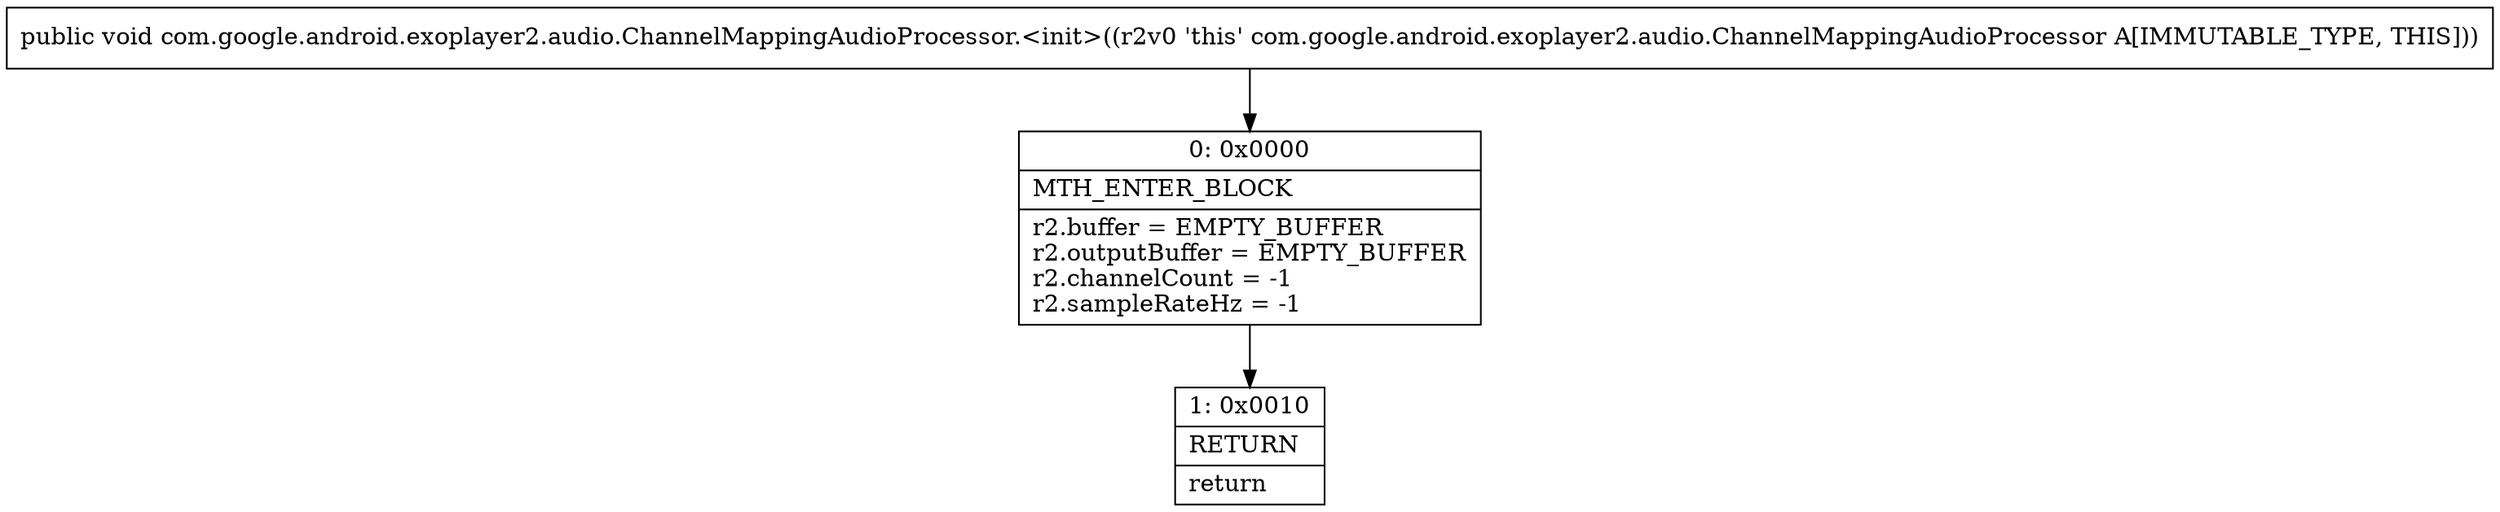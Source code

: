 digraph "CFG forcom.google.android.exoplayer2.audio.ChannelMappingAudioProcessor.\<init\>()V" {
Node_0 [shape=record,label="{0\:\ 0x0000|MTH_ENTER_BLOCK\l|r2.buffer = EMPTY_BUFFER\lr2.outputBuffer = EMPTY_BUFFER\lr2.channelCount = \-1\lr2.sampleRateHz = \-1\l}"];
Node_1 [shape=record,label="{1\:\ 0x0010|RETURN\l|return\l}"];
MethodNode[shape=record,label="{public void com.google.android.exoplayer2.audio.ChannelMappingAudioProcessor.\<init\>((r2v0 'this' com.google.android.exoplayer2.audio.ChannelMappingAudioProcessor A[IMMUTABLE_TYPE, THIS])) }"];
MethodNode -> Node_0;
Node_0 -> Node_1;
}

